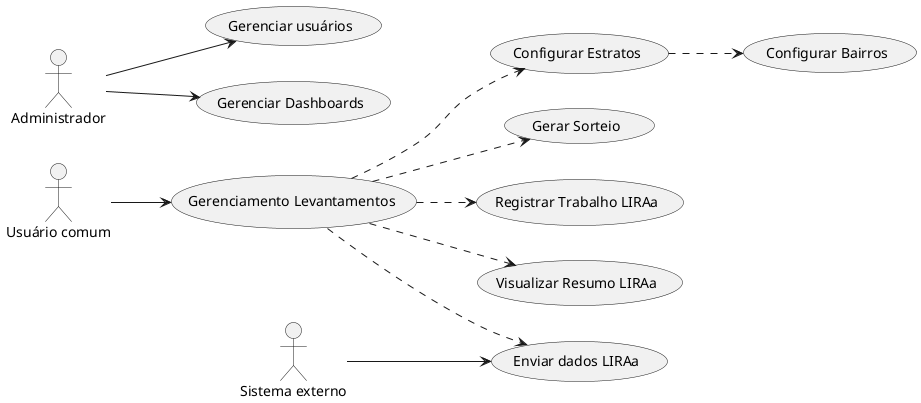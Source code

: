@startuml
left to right direction
actor "Usuário comum" as user
actor "Administrador" as admin
actor "Sistema externo" as system
user --> (Gerenciamento Levantamentos)
(Gerenciamento Levantamentos) ..> (Configurar Estratos)
(Gerenciamento Levantamentos) ..> (Gerar Sorteio)
(Gerenciamento Levantamentos) ..> (Registrar Trabalho LIRAa)
(Gerenciamento Levantamentos) ..> (Visualizar Resumo LIRAa)
(Gerenciamento Levantamentos) ..> (Enviar dados LIRAa)
(Configurar Estratos) ..> (Configurar Bairros)
admin --> (Gerenciar usuários)
admin --> (Gerenciar Dashboards)
system --> (Enviar dados LIRAa)
@enduml
